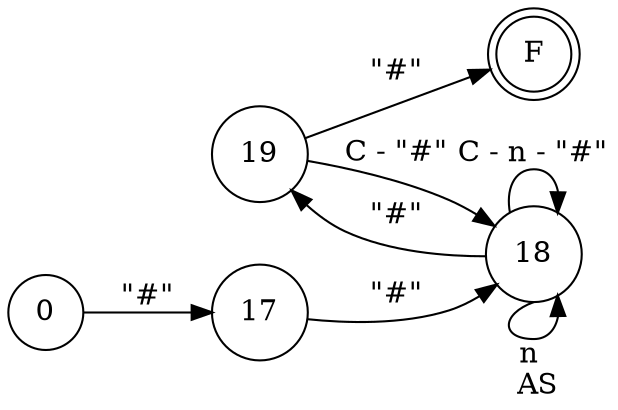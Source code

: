 digraph DFA {
    rankdir = LR;
    node [shape = circle;];
    F [shape = doublecircle;];
    
    0 -> 17 [label = "\"#\"";];
    17 -> 18 [label = "\"#\"";];
    18 -> 18 [label = "C - n - \"#\"";];
    18 -> 18 [label = "n \n AS"; tailport = s;];
    18 -> 19 [label = "\"#\"";];
    19 -> 18 [label = "C - \"#\"";];
    19 -> F [label = "\"#\"";];
}